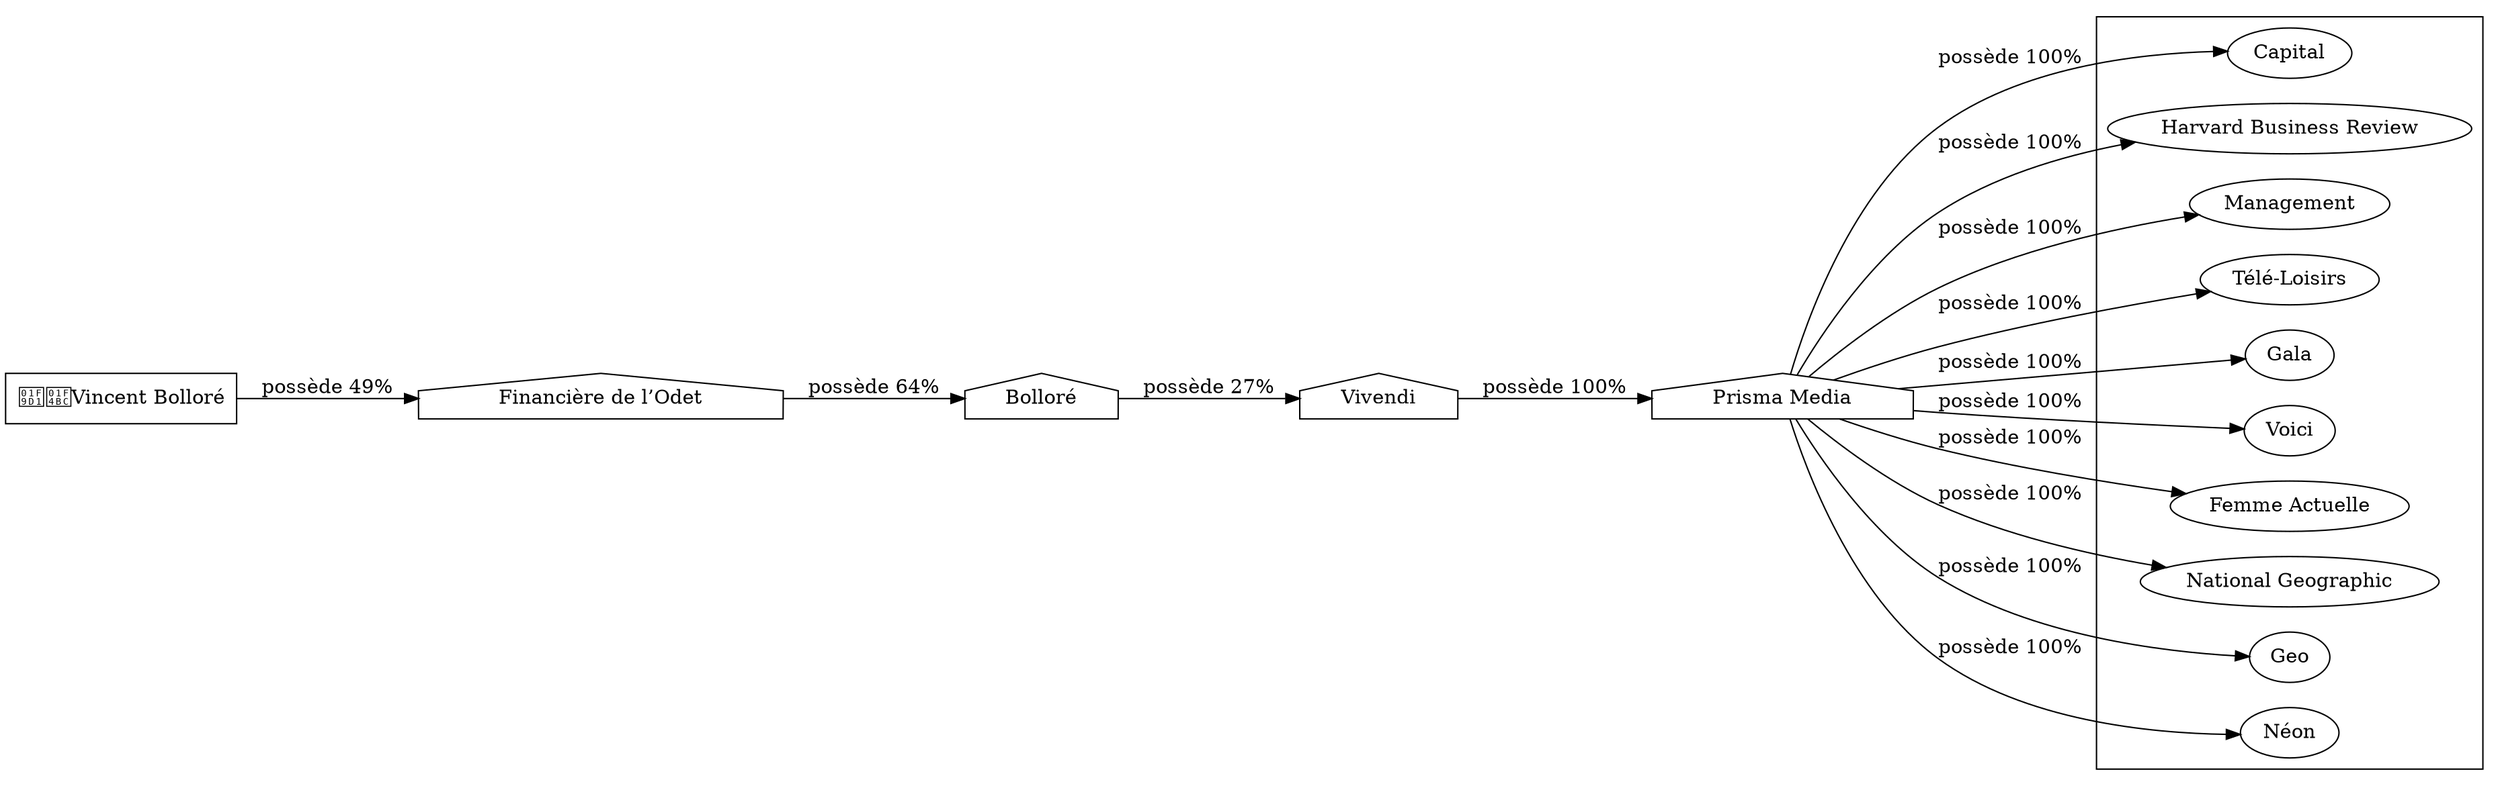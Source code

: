 digraph {
  rankdir=LR;
  subgraph roots {
    
      "vincent-bollore-77"[label="🧑‍💼Vincent Bolloré" shape=box]
    
  }

  
    "vivendi-81"[label="Vivendi" shape=house]
  
    "prisma-media-106"[label="Prisma Media" shape=house]
  
    "bollore-79"[label="Bolloré" shape=house]
  
    "financiere-de-l-odet-78"[label="Financière de l’Odet" shape=house]
  

  subgraph clusterLeaves {
    
      "capital-107"[label="Capital"]
    
      "harvard-business-review-109"[label="Harvard Business Review"]
    
      "management-108"[label="Management"]
    
      "tele-loisirs-335"[label="Télé-Loisirs"]
    
      "gala-336"[label="Gala"]
    
      "voici-337"[label="Voici"]
    
      "femme-actuelle-338"[label="Femme Actuelle"]
    
      "national-geographic-339"[label="National Geographic"]
    
      "geo-340"[label="Geo"]
    
      "neon-347"[label="Néon"]
    
  }

  
    "vivendi-81" -> "prisma-media-106" [
      label="possède 100%"
    ]
  
    "bollore-79" -> "vivendi-81" [
      label="possède 27%"
    ]
  
    "financiere-de-l-odet-78" -> "bollore-79" [
      label="possède 64%"
    ]
  
    "vincent-bollore-77" -> "financiere-de-l-odet-78" [
      label="possède 49%"
    ]
  
    "prisma-media-106" -> "capital-107" [
      label="possède 100%"
    ]
  
    "prisma-media-106" -> "harvard-business-review-109" [
      label="possède 100%"
    ]
  
    "prisma-media-106" -> "management-108" [
      label="possède 100%"
    ]
  
    "prisma-media-106" -> "tele-loisirs-335" [
      label="possède 100%"
    ]
  
    "prisma-media-106" -> "gala-336" [
      label="possède 100%"
    ]
  
    "prisma-media-106" -> "voici-337" [
      label="possède 100%"
    ]
  
    "prisma-media-106" -> "femme-actuelle-338" [
      label="possède 100%"
    ]
  
    "prisma-media-106" -> "national-geographic-339" [
      label="possède 100%"
    ]
  
    "prisma-media-106" -> "geo-340" [
      label="possède 100%"
    ]
  
    "prisma-media-106" -> "neon-347" [
      label="possède 100%"
    ]
  
}
